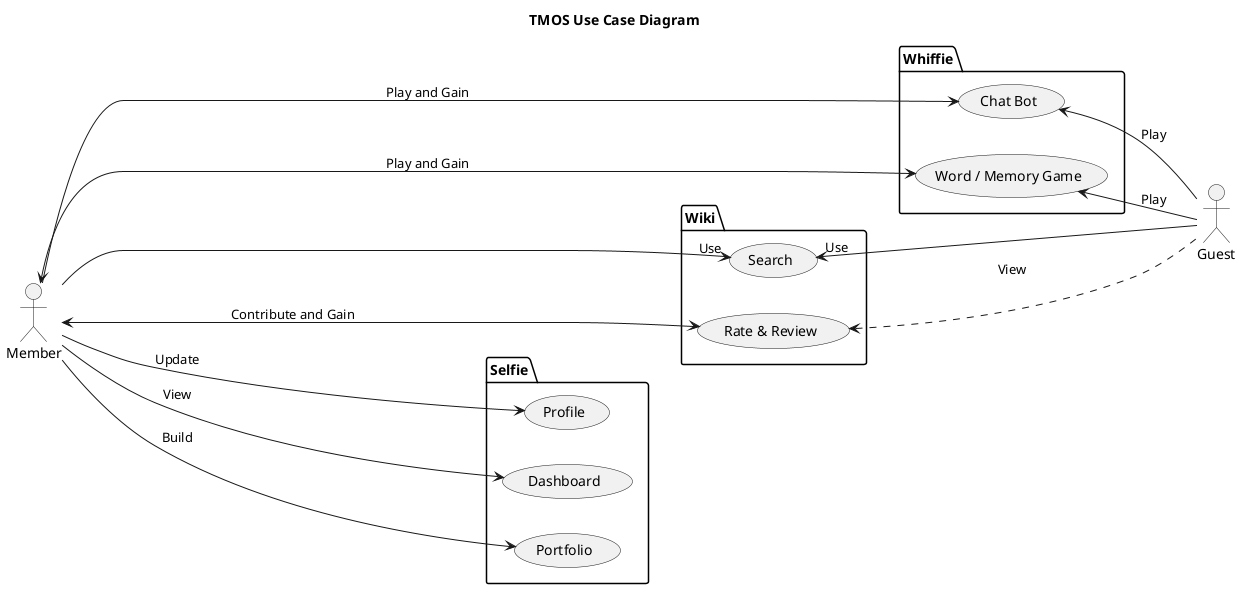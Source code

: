 @startuml

title TMOS Use Case Diagram

left to right direction
actor Guest as g
actor Member as m


package Whiffie {
  usecase "Chat Bot" as UC1
  usecase "Word / Memory Game" as UC2

}

package Wiki {
  usecase "Search" as UC3
  usecase "Rate & Review" as UC4
}

package Selfie {
  usecase "Profile" as UC5
  usecase "Dashboard" as UC6
  usecase "Portfolio" as UC7
}

UC1 <-- g : Play
UC2 <-- g : Play
UC3 "Use" <-- g
UC4 <-.- g : "View"
'UC7 <-- UC4


m --> UC1 : Play and Gain
m <--> UC2 : Play and Gain
m ----> "Use" UC3
m <-----> UC4 : Contribute and Gain
m ----> UC5 : "Update"
m ----> UC6 : "View"
m ----> UC7 :  "Build"


@enduml